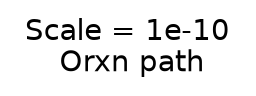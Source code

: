 digraph reaction_paths {
center=1;
 label = "Scale = 1e-10\l Orxn path";
 fontname = "Helvetica";
}
